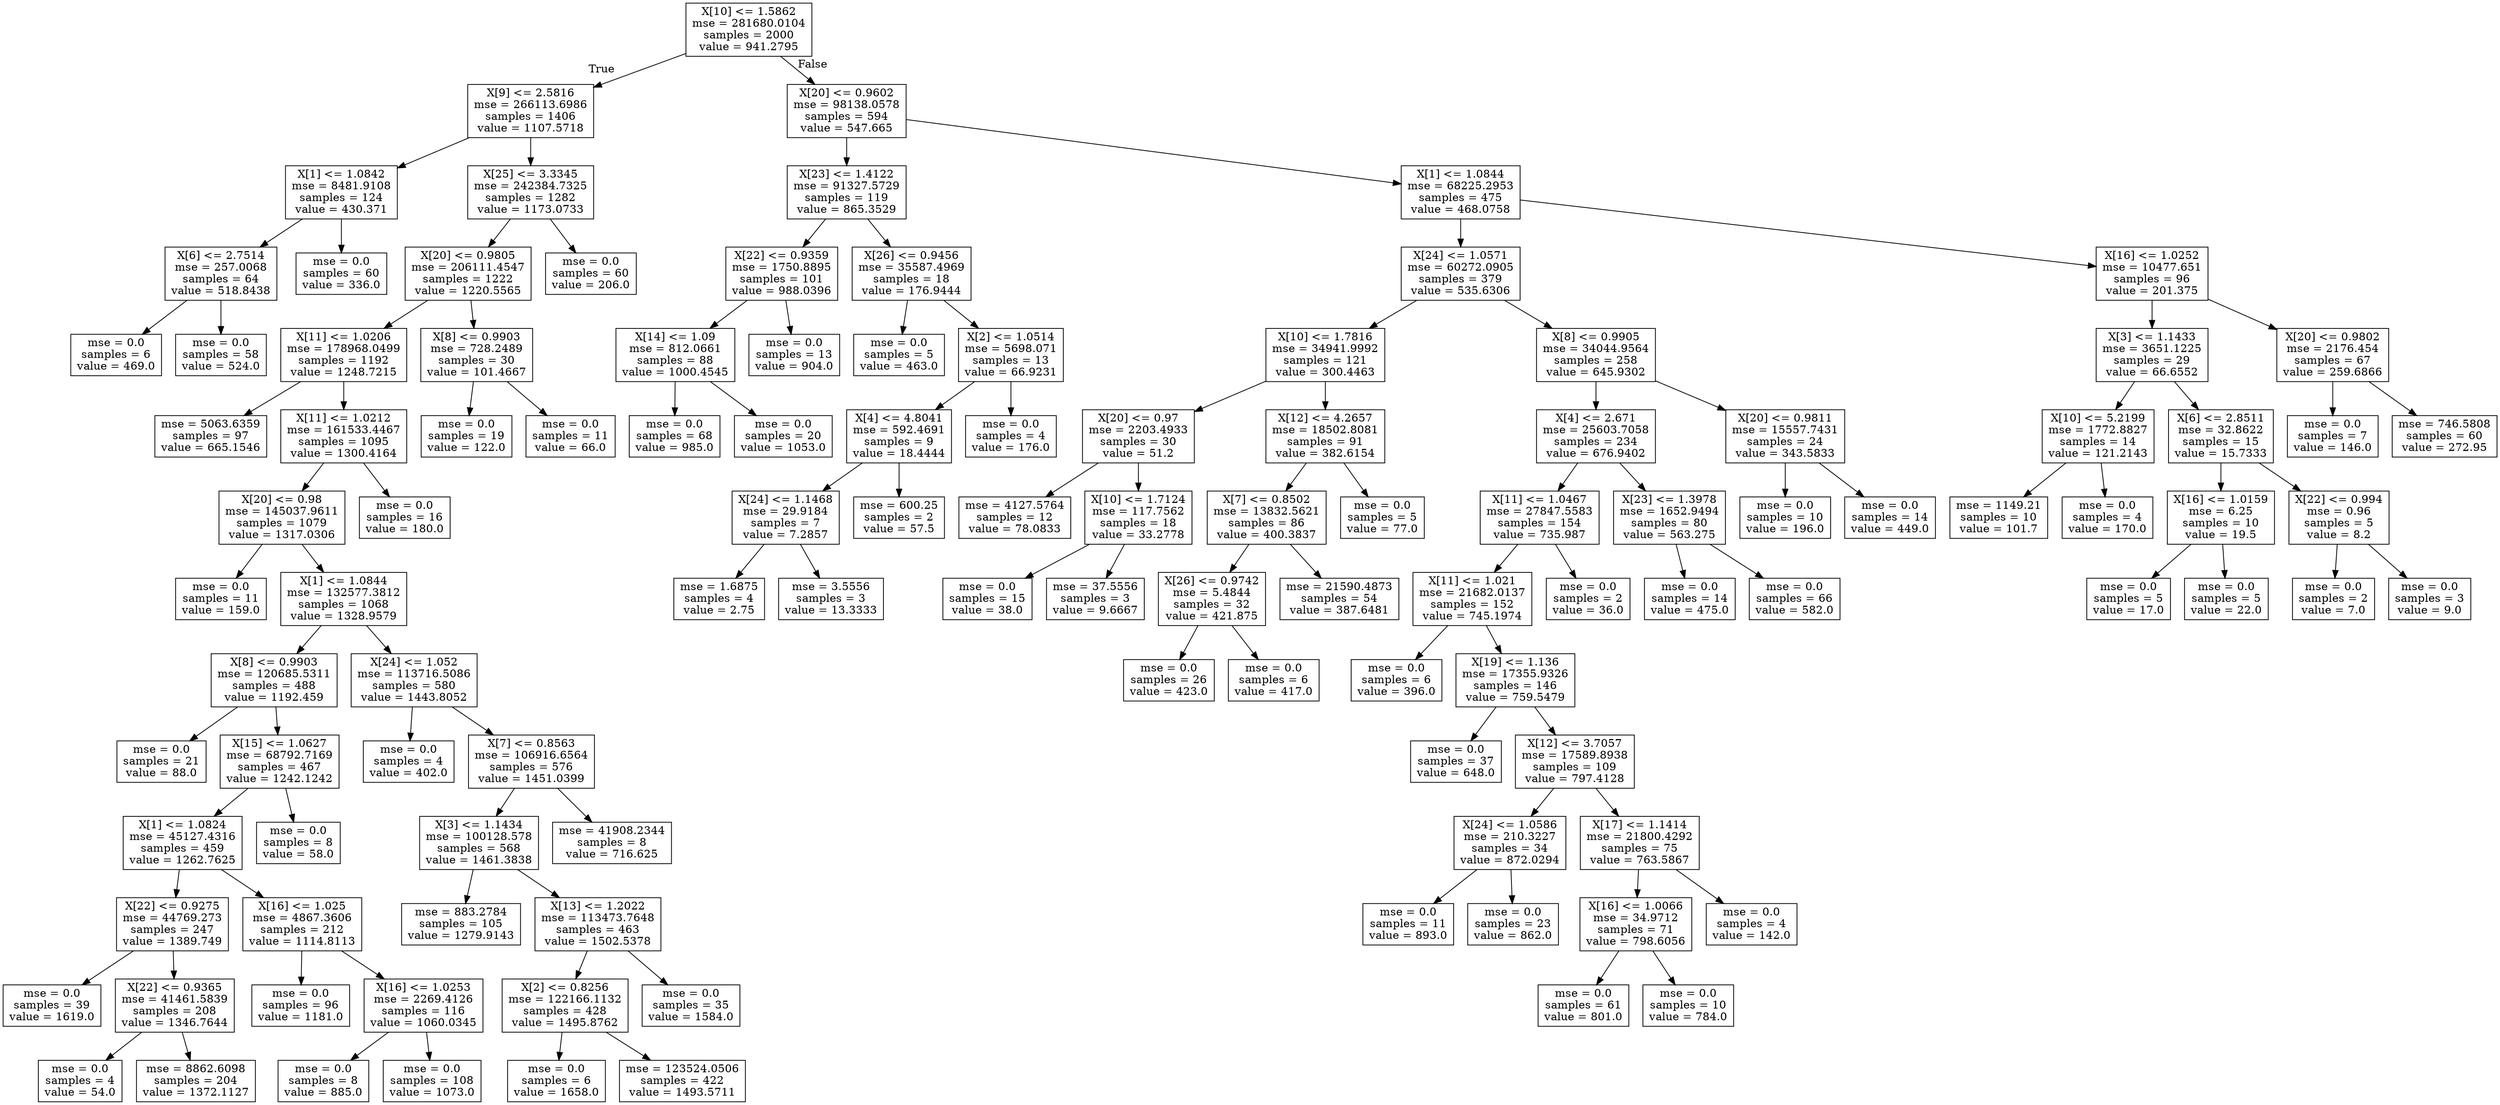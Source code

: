 digraph Tree {
node [shape=box] ;
0 [label="X[10] <= 1.5862\nmse = 281680.0104\nsamples = 2000\nvalue = 941.2795"] ;
1 [label="X[9] <= 2.5816\nmse = 266113.6986\nsamples = 1406\nvalue = 1107.5718"] ;
0 -> 1 [labeldistance=2.5, labelangle=45, headlabel="True"] ;
2 [label="X[1] <= 1.0842\nmse = 8481.9108\nsamples = 124\nvalue = 430.371"] ;
1 -> 2 ;
3 [label="X[6] <= 2.7514\nmse = 257.0068\nsamples = 64\nvalue = 518.8438"] ;
2 -> 3 ;
4 [label="mse = 0.0\nsamples = 6\nvalue = 469.0"] ;
3 -> 4 ;
5 [label="mse = 0.0\nsamples = 58\nvalue = 524.0"] ;
3 -> 5 ;
6 [label="mse = 0.0\nsamples = 60\nvalue = 336.0"] ;
2 -> 6 ;
7 [label="X[25] <= 3.3345\nmse = 242384.7325\nsamples = 1282\nvalue = 1173.0733"] ;
1 -> 7 ;
8 [label="X[20] <= 0.9805\nmse = 206111.4547\nsamples = 1222\nvalue = 1220.5565"] ;
7 -> 8 ;
9 [label="X[11] <= 1.0206\nmse = 178968.0499\nsamples = 1192\nvalue = 1248.7215"] ;
8 -> 9 ;
10 [label="mse = 5063.6359\nsamples = 97\nvalue = 665.1546"] ;
9 -> 10 ;
11 [label="X[11] <= 1.0212\nmse = 161533.4467\nsamples = 1095\nvalue = 1300.4164"] ;
9 -> 11 ;
12 [label="X[20] <= 0.98\nmse = 145037.9611\nsamples = 1079\nvalue = 1317.0306"] ;
11 -> 12 ;
13 [label="mse = 0.0\nsamples = 11\nvalue = 159.0"] ;
12 -> 13 ;
14 [label="X[1] <= 1.0844\nmse = 132577.3812\nsamples = 1068\nvalue = 1328.9579"] ;
12 -> 14 ;
15 [label="X[8] <= 0.9903\nmse = 120685.5311\nsamples = 488\nvalue = 1192.459"] ;
14 -> 15 ;
16 [label="mse = 0.0\nsamples = 21\nvalue = 88.0"] ;
15 -> 16 ;
17 [label="X[15] <= 1.0627\nmse = 68792.7169\nsamples = 467\nvalue = 1242.1242"] ;
15 -> 17 ;
18 [label="X[1] <= 1.0824\nmse = 45127.4316\nsamples = 459\nvalue = 1262.7625"] ;
17 -> 18 ;
19 [label="X[22] <= 0.9275\nmse = 44769.273\nsamples = 247\nvalue = 1389.749"] ;
18 -> 19 ;
20 [label="mse = 0.0\nsamples = 39\nvalue = 1619.0"] ;
19 -> 20 ;
21 [label="X[22] <= 0.9365\nmse = 41461.5839\nsamples = 208\nvalue = 1346.7644"] ;
19 -> 21 ;
22 [label="mse = 0.0\nsamples = 4\nvalue = 54.0"] ;
21 -> 22 ;
23 [label="mse = 8862.6098\nsamples = 204\nvalue = 1372.1127"] ;
21 -> 23 ;
24 [label="X[16] <= 1.025\nmse = 4867.3606\nsamples = 212\nvalue = 1114.8113"] ;
18 -> 24 ;
25 [label="mse = 0.0\nsamples = 96\nvalue = 1181.0"] ;
24 -> 25 ;
26 [label="X[16] <= 1.0253\nmse = 2269.4126\nsamples = 116\nvalue = 1060.0345"] ;
24 -> 26 ;
27 [label="mse = 0.0\nsamples = 8\nvalue = 885.0"] ;
26 -> 27 ;
28 [label="mse = 0.0\nsamples = 108\nvalue = 1073.0"] ;
26 -> 28 ;
29 [label="mse = 0.0\nsamples = 8\nvalue = 58.0"] ;
17 -> 29 ;
30 [label="X[24] <= 1.052\nmse = 113716.5086\nsamples = 580\nvalue = 1443.8052"] ;
14 -> 30 ;
31 [label="mse = 0.0\nsamples = 4\nvalue = 402.0"] ;
30 -> 31 ;
32 [label="X[7] <= 0.8563\nmse = 106916.6564\nsamples = 576\nvalue = 1451.0399"] ;
30 -> 32 ;
33 [label="X[3] <= 1.1434\nmse = 100128.578\nsamples = 568\nvalue = 1461.3838"] ;
32 -> 33 ;
34 [label="mse = 883.2784\nsamples = 105\nvalue = 1279.9143"] ;
33 -> 34 ;
35 [label="X[13] <= 1.2022\nmse = 113473.7648\nsamples = 463\nvalue = 1502.5378"] ;
33 -> 35 ;
36 [label="X[2] <= 0.8256\nmse = 122166.1132\nsamples = 428\nvalue = 1495.8762"] ;
35 -> 36 ;
37 [label="mse = 0.0\nsamples = 6\nvalue = 1658.0"] ;
36 -> 37 ;
38 [label="mse = 123524.0506\nsamples = 422\nvalue = 1493.5711"] ;
36 -> 38 ;
39 [label="mse = 0.0\nsamples = 35\nvalue = 1584.0"] ;
35 -> 39 ;
40 [label="mse = 41908.2344\nsamples = 8\nvalue = 716.625"] ;
32 -> 40 ;
41 [label="mse = 0.0\nsamples = 16\nvalue = 180.0"] ;
11 -> 41 ;
42 [label="X[8] <= 0.9903\nmse = 728.2489\nsamples = 30\nvalue = 101.4667"] ;
8 -> 42 ;
43 [label="mse = 0.0\nsamples = 19\nvalue = 122.0"] ;
42 -> 43 ;
44 [label="mse = 0.0\nsamples = 11\nvalue = 66.0"] ;
42 -> 44 ;
45 [label="mse = 0.0\nsamples = 60\nvalue = 206.0"] ;
7 -> 45 ;
46 [label="X[20] <= 0.9602\nmse = 98138.0578\nsamples = 594\nvalue = 547.665"] ;
0 -> 46 [labeldistance=2.5, labelangle=-45, headlabel="False"] ;
47 [label="X[23] <= 1.4122\nmse = 91327.5729\nsamples = 119\nvalue = 865.3529"] ;
46 -> 47 ;
48 [label="X[22] <= 0.9359\nmse = 1750.8895\nsamples = 101\nvalue = 988.0396"] ;
47 -> 48 ;
49 [label="X[14] <= 1.09\nmse = 812.0661\nsamples = 88\nvalue = 1000.4545"] ;
48 -> 49 ;
50 [label="mse = 0.0\nsamples = 68\nvalue = 985.0"] ;
49 -> 50 ;
51 [label="mse = 0.0\nsamples = 20\nvalue = 1053.0"] ;
49 -> 51 ;
52 [label="mse = 0.0\nsamples = 13\nvalue = 904.0"] ;
48 -> 52 ;
53 [label="X[26] <= 0.9456\nmse = 35587.4969\nsamples = 18\nvalue = 176.9444"] ;
47 -> 53 ;
54 [label="mse = 0.0\nsamples = 5\nvalue = 463.0"] ;
53 -> 54 ;
55 [label="X[2] <= 1.0514\nmse = 5698.071\nsamples = 13\nvalue = 66.9231"] ;
53 -> 55 ;
56 [label="X[4] <= 4.8041\nmse = 592.4691\nsamples = 9\nvalue = 18.4444"] ;
55 -> 56 ;
57 [label="X[24] <= 1.1468\nmse = 29.9184\nsamples = 7\nvalue = 7.2857"] ;
56 -> 57 ;
58 [label="mse = 1.6875\nsamples = 4\nvalue = 2.75"] ;
57 -> 58 ;
59 [label="mse = 3.5556\nsamples = 3\nvalue = 13.3333"] ;
57 -> 59 ;
60 [label="mse = 600.25\nsamples = 2\nvalue = 57.5"] ;
56 -> 60 ;
61 [label="mse = 0.0\nsamples = 4\nvalue = 176.0"] ;
55 -> 61 ;
62 [label="X[1] <= 1.0844\nmse = 68225.2953\nsamples = 475\nvalue = 468.0758"] ;
46 -> 62 ;
63 [label="X[24] <= 1.0571\nmse = 60272.0905\nsamples = 379\nvalue = 535.6306"] ;
62 -> 63 ;
64 [label="X[10] <= 1.7816\nmse = 34941.9992\nsamples = 121\nvalue = 300.4463"] ;
63 -> 64 ;
65 [label="X[20] <= 0.97\nmse = 2203.4933\nsamples = 30\nvalue = 51.2"] ;
64 -> 65 ;
66 [label="mse = 4127.5764\nsamples = 12\nvalue = 78.0833"] ;
65 -> 66 ;
67 [label="X[10] <= 1.7124\nmse = 117.7562\nsamples = 18\nvalue = 33.2778"] ;
65 -> 67 ;
68 [label="mse = 0.0\nsamples = 15\nvalue = 38.0"] ;
67 -> 68 ;
69 [label="mse = 37.5556\nsamples = 3\nvalue = 9.6667"] ;
67 -> 69 ;
70 [label="X[12] <= 4.2657\nmse = 18502.8081\nsamples = 91\nvalue = 382.6154"] ;
64 -> 70 ;
71 [label="X[7] <= 0.8502\nmse = 13832.5621\nsamples = 86\nvalue = 400.3837"] ;
70 -> 71 ;
72 [label="X[26] <= 0.9742\nmse = 5.4844\nsamples = 32\nvalue = 421.875"] ;
71 -> 72 ;
73 [label="mse = 0.0\nsamples = 26\nvalue = 423.0"] ;
72 -> 73 ;
74 [label="mse = 0.0\nsamples = 6\nvalue = 417.0"] ;
72 -> 74 ;
75 [label="mse = 21590.4873\nsamples = 54\nvalue = 387.6481"] ;
71 -> 75 ;
76 [label="mse = 0.0\nsamples = 5\nvalue = 77.0"] ;
70 -> 76 ;
77 [label="X[8] <= 0.9905\nmse = 34044.9564\nsamples = 258\nvalue = 645.9302"] ;
63 -> 77 ;
78 [label="X[4] <= 2.671\nmse = 25603.7058\nsamples = 234\nvalue = 676.9402"] ;
77 -> 78 ;
79 [label="X[11] <= 1.0467\nmse = 27847.5583\nsamples = 154\nvalue = 735.987"] ;
78 -> 79 ;
80 [label="X[11] <= 1.021\nmse = 21682.0137\nsamples = 152\nvalue = 745.1974"] ;
79 -> 80 ;
81 [label="mse = 0.0\nsamples = 6\nvalue = 396.0"] ;
80 -> 81 ;
82 [label="X[19] <= 1.136\nmse = 17355.9326\nsamples = 146\nvalue = 759.5479"] ;
80 -> 82 ;
83 [label="mse = 0.0\nsamples = 37\nvalue = 648.0"] ;
82 -> 83 ;
84 [label="X[12] <= 3.7057\nmse = 17589.8938\nsamples = 109\nvalue = 797.4128"] ;
82 -> 84 ;
85 [label="X[24] <= 1.0586\nmse = 210.3227\nsamples = 34\nvalue = 872.0294"] ;
84 -> 85 ;
86 [label="mse = 0.0\nsamples = 11\nvalue = 893.0"] ;
85 -> 86 ;
87 [label="mse = 0.0\nsamples = 23\nvalue = 862.0"] ;
85 -> 87 ;
88 [label="X[17] <= 1.1414\nmse = 21800.4292\nsamples = 75\nvalue = 763.5867"] ;
84 -> 88 ;
89 [label="X[16] <= 1.0066\nmse = 34.9712\nsamples = 71\nvalue = 798.6056"] ;
88 -> 89 ;
90 [label="mse = 0.0\nsamples = 61\nvalue = 801.0"] ;
89 -> 90 ;
91 [label="mse = 0.0\nsamples = 10\nvalue = 784.0"] ;
89 -> 91 ;
92 [label="mse = 0.0\nsamples = 4\nvalue = 142.0"] ;
88 -> 92 ;
93 [label="mse = 0.0\nsamples = 2\nvalue = 36.0"] ;
79 -> 93 ;
94 [label="X[23] <= 1.3978\nmse = 1652.9494\nsamples = 80\nvalue = 563.275"] ;
78 -> 94 ;
95 [label="mse = 0.0\nsamples = 14\nvalue = 475.0"] ;
94 -> 95 ;
96 [label="mse = 0.0\nsamples = 66\nvalue = 582.0"] ;
94 -> 96 ;
97 [label="X[20] <= 0.9811\nmse = 15557.7431\nsamples = 24\nvalue = 343.5833"] ;
77 -> 97 ;
98 [label="mse = 0.0\nsamples = 10\nvalue = 196.0"] ;
97 -> 98 ;
99 [label="mse = 0.0\nsamples = 14\nvalue = 449.0"] ;
97 -> 99 ;
100 [label="X[16] <= 1.0252\nmse = 10477.651\nsamples = 96\nvalue = 201.375"] ;
62 -> 100 ;
101 [label="X[3] <= 1.1433\nmse = 3651.1225\nsamples = 29\nvalue = 66.6552"] ;
100 -> 101 ;
102 [label="X[10] <= 5.2199\nmse = 1772.8827\nsamples = 14\nvalue = 121.2143"] ;
101 -> 102 ;
103 [label="mse = 1149.21\nsamples = 10\nvalue = 101.7"] ;
102 -> 103 ;
104 [label="mse = 0.0\nsamples = 4\nvalue = 170.0"] ;
102 -> 104 ;
105 [label="X[6] <= 2.8511\nmse = 32.8622\nsamples = 15\nvalue = 15.7333"] ;
101 -> 105 ;
106 [label="X[16] <= 1.0159\nmse = 6.25\nsamples = 10\nvalue = 19.5"] ;
105 -> 106 ;
107 [label="mse = 0.0\nsamples = 5\nvalue = 17.0"] ;
106 -> 107 ;
108 [label="mse = 0.0\nsamples = 5\nvalue = 22.0"] ;
106 -> 108 ;
109 [label="X[22] <= 0.994\nmse = 0.96\nsamples = 5\nvalue = 8.2"] ;
105 -> 109 ;
110 [label="mse = 0.0\nsamples = 2\nvalue = 7.0"] ;
109 -> 110 ;
111 [label="mse = 0.0\nsamples = 3\nvalue = 9.0"] ;
109 -> 111 ;
112 [label="X[20] <= 0.9802\nmse = 2176.454\nsamples = 67\nvalue = 259.6866"] ;
100 -> 112 ;
113 [label="mse = 0.0\nsamples = 7\nvalue = 146.0"] ;
112 -> 113 ;
114 [label="mse = 746.5808\nsamples = 60\nvalue = 272.95"] ;
112 -> 114 ;
}